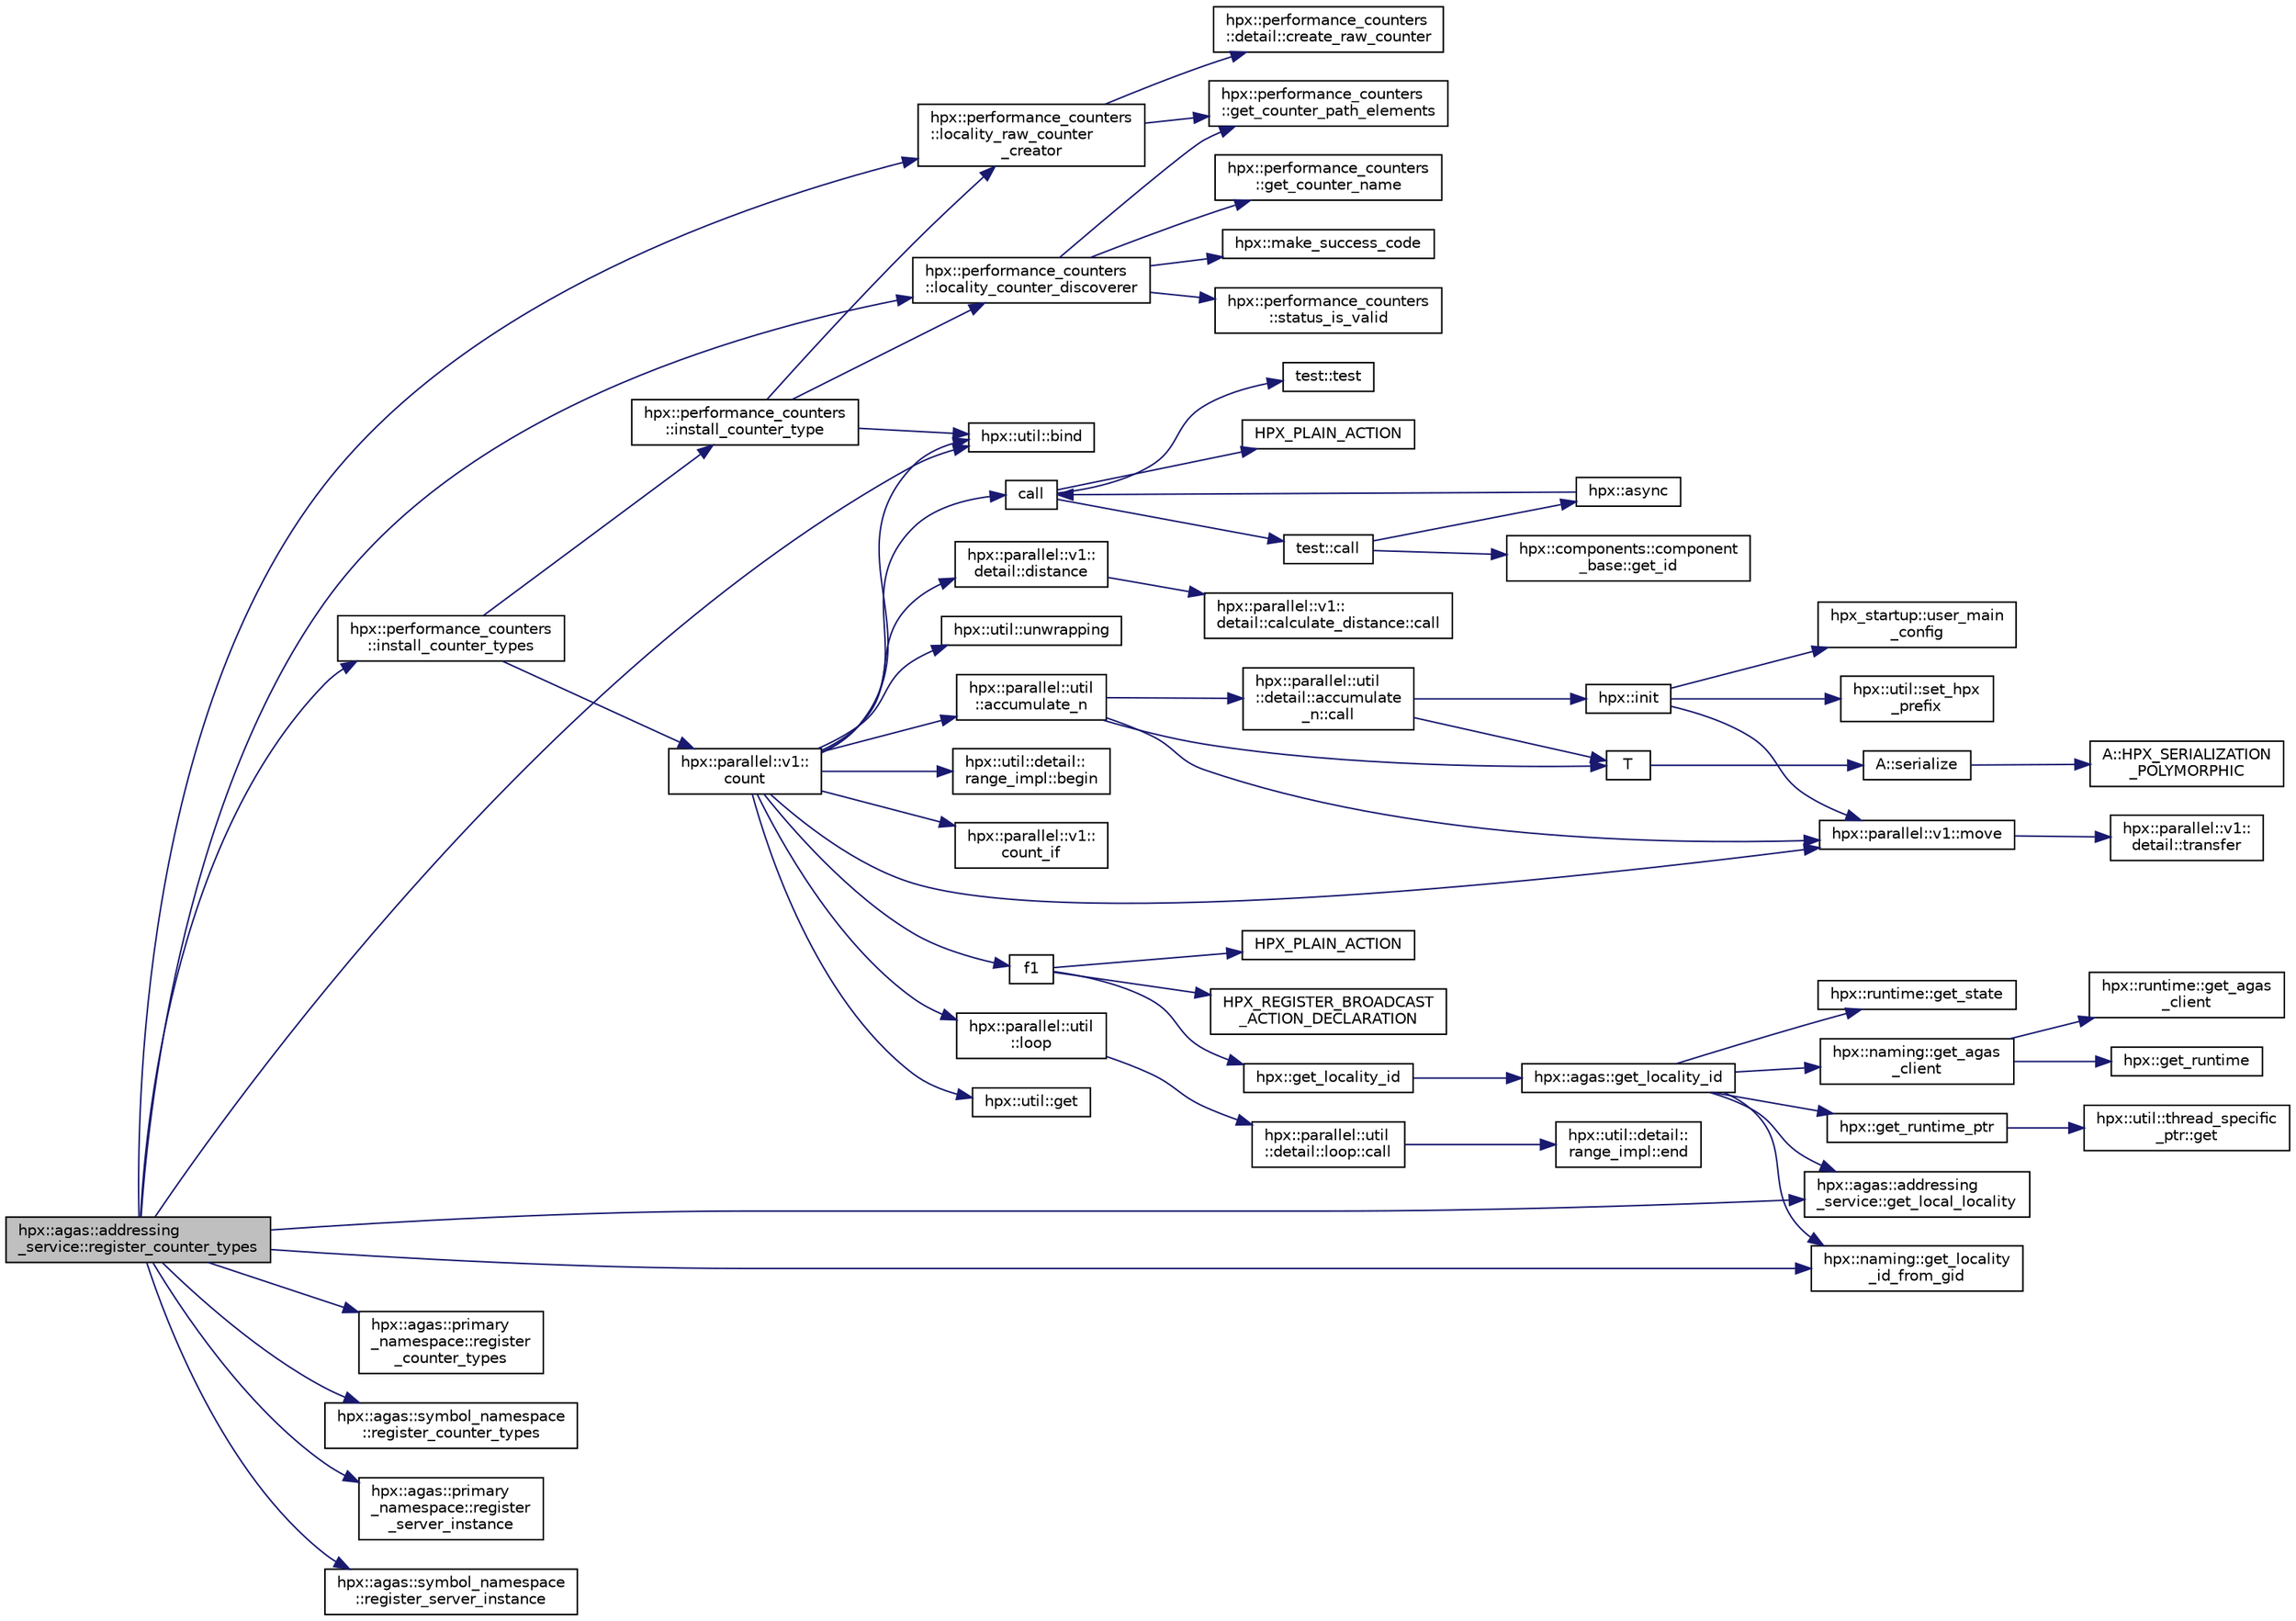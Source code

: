 digraph "hpx::agas::addressing_service::register_counter_types"
{
  edge [fontname="Helvetica",fontsize="10",labelfontname="Helvetica",labelfontsize="10"];
  node [fontname="Helvetica",fontsize="10",shape=record];
  rankdir="LR";
  Node5228 [label="hpx::agas::addressing\l_service::register_counter_types",height=0.2,width=0.4,color="black", fillcolor="grey75", style="filled", fontcolor="black"];
  Node5228 -> Node5229 [color="midnightblue",fontsize="10",style="solid",fontname="Helvetica"];
  Node5229 [label="hpx::util::bind",height=0.2,width=0.4,color="black", fillcolor="white", style="filled",URL="$df/dad/namespacehpx_1_1util.html#ad844caedf82a0173d6909d910c3e48c6"];
  Node5228 -> Node5230 [color="midnightblue",fontsize="10",style="solid",fontname="Helvetica"];
  Node5230 [label="hpx::performance_counters\l::locality_raw_counter\l_creator",height=0.2,width=0.4,color="black", fillcolor="white", style="filled",URL="$d0/d36/namespacehpx_1_1performance__counters.html#ae4c341430bcefef5080eb7b92b489700"];
  Node5230 -> Node5231 [color="midnightblue",fontsize="10",style="solid",fontname="Helvetica"];
  Node5231 [label="hpx::performance_counters\l::get_counter_path_elements",height=0.2,width=0.4,color="black", fillcolor="white", style="filled",URL="$d0/d36/namespacehpx_1_1performance__counters.html#a20efd215ad44c2a1d6bf36731b07094c",tooltip="Fill the given counter_path_elements instance from the given full name of a counter. "];
  Node5230 -> Node5232 [color="midnightblue",fontsize="10",style="solid",fontname="Helvetica"];
  Node5232 [label="hpx::performance_counters\l::detail::create_raw_counter",height=0.2,width=0.4,color="black", fillcolor="white", style="filled",URL="$d0/df8/namespacehpx_1_1performance__counters_1_1detail.html#a5e451affac03963e4ae0cb8eddb34fbd"];
  Node5228 -> Node5233 [color="midnightblue",fontsize="10",style="solid",fontname="Helvetica"];
  Node5233 [label="hpx::performance_counters\l::locality_counter_discoverer",height=0.2,width=0.4,color="black", fillcolor="white", style="filled",URL="$d0/d36/namespacehpx_1_1performance__counters.html#a1dde75a358cb6a734c22cd84eb1401ba"];
  Node5233 -> Node5231 [color="midnightblue",fontsize="10",style="solid",fontname="Helvetica"];
  Node5233 -> Node5234 [color="midnightblue",fontsize="10",style="solid",fontname="Helvetica"];
  Node5234 [label="hpx::performance_counters\l::status_is_valid",height=0.2,width=0.4,color="black", fillcolor="white", style="filled",URL="$d0/d36/namespacehpx_1_1performance__counters.html#a02f879175b5bb99013a8c79f66e57213"];
  Node5233 -> Node5235 [color="midnightblue",fontsize="10",style="solid",fontname="Helvetica"];
  Node5235 [label="hpx::performance_counters\l::get_counter_name",height=0.2,width=0.4,color="black", fillcolor="white", style="filled",URL="$d0/d36/namespacehpx_1_1performance__counters.html#af277aab5e2e75f4d32dedcb1f4cdf21d",tooltip="Create a full name of a counter from the contents of the given counter_path_elements instance..."];
  Node5233 -> Node5236 [color="midnightblue",fontsize="10",style="solid",fontname="Helvetica"];
  Node5236 [label="hpx::make_success_code",height=0.2,width=0.4,color="black", fillcolor="white", style="filled",URL="$d8/d83/namespacehpx.html#a0e8512a8f49e2a6c8185061181419d8f",tooltip="Returns error_code(hpx::success, \"success\", mode). "];
  Node5228 -> Node5237 [color="midnightblue",fontsize="10",style="solid",fontname="Helvetica"];
  Node5237 [label="hpx::performance_counters\l::install_counter_types",height=0.2,width=0.4,color="black", fillcolor="white", style="filled",URL="$d0/d36/namespacehpx_1_1performance__counters.html#ab040877c215a8e5c82c3d17e1a6fea1e"];
  Node5237 -> Node5238 [color="midnightblue",fontsize="10",style="solid",fontname="Helvetica"];
  Node5238 [label="hpx::parallel::v1::\lcount",height=0.2,width=0.4,color="black", fillcolor="white", style="filled",URL="$db/db9/namespacehpx_1_1parallel_1_1v1.html#a19d058114a2bd44801aab4176b188e23"];
  Node5238 -> Node5239 [color="midnightblue",fontsize="10",style="solid",fontname="Helvetica"];
  Node5239 [label="hpx::parallel::v1::\lcount_if",height=0.2,width=0.4,color="black", fillcolor="white", style="filled",URL="$db/db9/namespacehpx_1_1parallel_1_1v1.html#ad836ff017ec208c2d6388a9b47b05ce0"];
  Node5238 -> Node5240 [color="midnightblue",fontsize="10",style="solid",fontname="Helvetica"];
  Node5240 [label="f1",height=0.2,width=0.4,color="black", fillcolor="white", style="filled",URL="$d8/d8b/broadcast_8cpp.html#a1751fbd41f2529b84514a9dbd767959a"];
  Node5240 -> Node5241 [color="midnightblue",fontsize="10",style="solid",fontname="Helvetica"];
  Node5241 [label="hpx::get_locality_id",height=0.2,width=0.4,color="black", fillcolor="white", style="filled",URL="$d8/d83/namespacehpx.html#a158d7c54a657bb364c1704033010697b",tooltip="Return the number of the locality this function is being called from. "];
  Node5241 -> Node5242 [color="midnightblue",fontsize="10",style="solid",fontname="Helvetica"];
  Node5242 [label="hpx::agas::get_locality_id",height=0.2,width=0.4,color="black", fillcolor="white", style="filled",URL="$dc/d54/namespacehpx_1_1agas.html#a491cc2ddecdf0f1a9129900caa6a4d3e"];
  Node5242 -> Node5243 [color="midnightblue",fontsize="10",style="solid",fontname="Helvetica"];
  Node5243 [label="hpx::get_runtime_ptr",height=0.2,width=0.4,color="black", fillcolor="white", style="filled",URL="$d8/d83/namespacehpx.html#af29daf2bb3e01b4d6495a1742b6cce64"];
  Node5243 -> Node5244 [color="midnightblue",fontsize="10",style="solid",fontname="Helvetica"];
  Node5244 [label="hpx::util::thread_specific\l_ptr::get",height=0.2,width=0.4,color="black", fillcolor="white", style="filled",URL="$d4/d4c/structhpx_1_1util_1_1thread__specific__ptr.html#a3b27d8520710478aa41d1f74206bdba9"];
  Node5242 -> Node5245 [color="midnightblue",fontsize="10",style="solid",fontname="Helvetica"];
  Node5245 [label="hpx::runtime::get_state",height=0.2,width=0.4,color="black", fillcolor="white", style="filled",URL="$d0/d7b/classhpx_1_1runtime.html#ab405f80e060dac95d624520f38b0524c"];
  Node5242 -> Node5246 [color="midnightblue",fontsize="10",style="solid",fontname="Helvetica"];
  Node5246 [label="hpx::naming::get_agas\l_client",height=0.2,width=0.4,color="black", fillcolor="white", style="filled",URL="$d4/dc9/namespacehpx_1_1naming.html#a0408fffd5d34b620712a801b0ae3b032"];
  Node5246 -> Node5247 [color="midnightblue",fontsize="10",style="solid",fontname="Helvetica"];
  Node5247 [label="hpx::get_runtime",height=0.2,width=0.4,color="black", fillcolor="white", style="filled",URL="$d8/d83/namespacehpx.html#aef902cc6c7dd3b9fbadf34d1e850a070"];
  Node5246 -> Node5248 [color="midnightblue",fontsize="10",style="solid",fontname="Helvetica"];
  Node5248 [label="hpx::runtime::get_agas\l_client",height=0.2,width=0.4,color="black", fillcolor="white", style="filled",URL="$d0/d7b/classhpx_1_1runtime.html#aeb5dddd30d6b9861669af8ad44d1a96a"];
  Node5242 -> Node5249 [color="midnightblue",fontsize="10",style="solid",fontname="Helvetica"];
  Node5249 [label="hpx::agas::addressing\l_service::get_local_locality",height=0.2,width=0.4,color="black", fillcolor="white", style="filled",URL="$db/d58/structhpx_1_1agas_1_1addressing__service.html#ab52c19a37c2a7a006c6c15f90ad0539c"];
  Node5242 -> Node5250 [color="midnightblue",fontsize="10",style="solid",fontname="Helvetica"];
  Node5250 [label="hpx::naming::get_locality\l_id_from_gid",height=0.2,width=0.4,color="black", fillcolor="white", style="filled",URL="$d4/dc9/namespacehpx_1_1naming.html#a7fd43037784560bd04fda9b49e33529f"];
  Node5240 -> Node5251 [color="midnightblue",fontsize="10",style="solid",fontname="Helvetica"];
  Node5251 [label="HPX_PLAIN_ACTION",height=0.2,width=0.4,color="black", fillcolor="white", style="filled",URL="$d8/d8b/broadcast_8cpp.html#a19685a0394ce6a99351f7a679f6eeefc"];
  Node5240 -> Node5252 [color="midnightblue",fontsize="10",style="solid",fontname="Helvetica"];
  Node5252 [label="HPX_REGISTER_BROADCAST\l_ACTION_DECLARATION",height=0.2,width=0.4,color="black", fillcolor="white", style="filled",URL="$d7/d38/addressing__service_8cpp.html#a573d764d9cb34eec46a4bdffcf07875f"];
  Node5238 -> Node5253 [color="midnightblue",fontsize="10",style="solid",fontname="Helvetica"];
  Node5253 [label="hpx::parallel::util\l::loop",height=0.2,width=0.4,color="black", fillcolor="white", style="filled",URL="$df/dc6/namespacehpx_1_1parallel_1_1util.html#a3f434e00f42929aac85debb8c5782213"];
  Node5253 -> Node5254 [color="midnightblue",fontsize="10",style="solid",fontname="Helvetica"];
  Node5254 [label="hpx::parallel::util\l::detail::loop::call",height=0.2,width=0.4,color="black", fillcolor="white", style="filled",URL="$da/d06/structhpx_1_1parallel_1_1util_1_1detail_1_1loop.html#a5c5e8dbda782f09cdb7bc2509e3bf09e"];
  Node5254 -> Node5255 [color="midnightblue",fontsize="10",style="solid",fontname="Helvetica"];
  Node5255 [label="hpx::util::detail::\lrange_impl::end",height=0.2,width=0.4,color="black", fillcolor="white", style="filled",URL="$d4/d4a/namespacehpx_1_1util_1_1detail_1_1range__impl.html#afb2ea48b0902f52ee4d8b764807b4316"];
  Node5238 -> Node5229 [color="midnightblue",fontsize="10",style="solid",fontname="Helvetica"];
  Node5238 -> Node5256 [color="midnightblue",fontsize="10",style="solid",fontname="Helvetica"];
  Node5256 [label="hpx::parallel::v1::move",height=0.2,width=0.4,color="black", fillcolor="white", style="filled",URL="$db/db9/namespacehpx_1_1parallel_1_1v1.html#aa7c4ede081ce786c9d1eb1adff495cfc"];
  Node5256 -> Node5257 [color="midnightblue",fontsize="10",style="solid",fontname="Helvetica"];
  Node5257 [label="hpx::parallel::v1::\ldetail::transfer",height=0.2,width=0.4,color="black", fillcolor="white", style="filled",URL="$d2/ddd/namespacehpx_1_1parallel_1_1v1_1_1detail.html#ab1b56a05e1885ca7cc7ffa1804dd2f3c"];
  Node5238 -> Node5258 [color="midnightblue",fontsize="10",style="solid",fontname="Helvetica"];
  Node5258 [label="hpx::util::get",height=0.2,width=0.4,color="black", fillcolor="white", style="filled",URL="$df/dad/namespacehpx_1_1util.html#a5cbd3c41f03f4d4acaedaa4777e3cc02"];
  Node5238 -> Node5259 [color="midnightblue",fontsize="10",style="solid",fontname="Helvetica"];
  Node5259 [label="call",height=0.2,width=0.4,color="black", fillcolor="white", style="filled",URL="$d2/d67/promise__1620_8cpp.html#a58357f0b82bc761e1d0b9091ed563a70"];
  Node5259 -> Node5260 [color="midnightblue",fontsize="10",style="solid",fontname="Helvetica"];
  Node5260 [label="test::test",height=0.2,width=0.4,color="black", fillcolor="white", style="filled",URL="$d8/d89/structtest.html#ab42d5ece712d716b04cb3f686f297a26"];
  Node5259 -> Node5261 [color="midnightblue",fontsize="10",style="solid",fontname="Helvetica"];
  Node5261 [label="HPX_PLAIN_ACTION",height=0.2,width=0.4,color="black", fillcolor="white", style="filled",URL="$d2/d67/promise__1620_8cpp.html#ab96aab827a4b1fcaf66cfe0ba83fef23"];
  Node5259 -> Node5262 [color="midnightblue",fontsize="10",style="solid",fontname="Helvetica"];
  Node5262 [label="test::call",height=0.2,width=0.4,color="black", fillcolor="white", style="filled",URL="$d8/d89/structtest.html#aeb29e7ed6518b9426ccf1344c52620ae"];
  Node5262 -> Node5263 [color="midnightblue",fontsize="10",style="solid",fontname="Helvetica"];
  Node5263 [label="hpx::async",height=0.2,width=0.4,color="black", fillcolor="white", style="filled",URL="$d8/d83/namespacehpx.html#acb7d8e37b73b823956ce144f9a57eaa4"];
  Node5263 -> Node5259 [color="midnightblue",fontsize="10",style="solid",fontname="Helvetica"];
  Node5262 -> Node5264 [color="midnightblue",fontsize="10",style="solid",fontname="Helvetica"];
  Node5264 [label="hpx::components::component\l_base::get_id",height=0.2,width=0.4,color="black", fillcolor="white", style="filled",URL="$d2/de6/classhpx_1_1components_1_1component__base.html#a4c8fd93514039bdf01c48d66d82b19cd"];
  Node5238 -> Node5265 [color="midnightblue",fontsize="10",style="solid",fontname="Helvetica"];
  Node5265 [label="hpx::parallel::v1::\ldetail::distance",height=0.2,width=0.4,color="black", fillcolor="white", style="filled",URL="$d2/ddd/namespacehpx_1_1parallel_1_1v1_1_1detail.html#a6bea3c6a5f470cad11f27ee6bab4a33f"];
  Node5265 -> Node5266 [color="midnightblue",fontsize="10",style="solid",fontname="Helvetica"];
  Node5266 [label="hpx::parallel::v1::\ldetail::calculate_distance::call",height=0.2,width=0.4,color="black", fillcolor="white", style="filled",URL="$db/dfa/structhpx_1_1parallel_1_1v1_1_1detail_1_1calculate__distance.html#a950a6627830a7d019ac0e734b0a447bf"];
  Node5238 -> Node5267 [color="midnightblue",fontsize="10",style="solid",fontname="Helvetica"];
  Node5267 [label="hpx::util::unwrapping",height=0.2,width=0.4,color="black", fillcolor="white", style="filled",URL="$df/dad/namespacehpx_1_1util.html#a7529d9ac687684c33403cdd1f9cef8e4"];
  Node5238 -> Node5268 [color="midnightblue",fontsize="10",style="solid",fontname="Helvetica"];
  Node5268 [label="hpx::parallel::util\l::accumulate_n",height=0.2,width=0.4,color="black", fillcolor="white", style="filled",URL="$df/dc6/namespacehpx_1_1parallel_1_1util.html#af19f9a2722f97c2247ea5d0dbb5e2d25"];
  Node5268 -> Node5269 [color="midnightblue",fontsize="10",style="solid",fontname="Helvetica"];
  Node5269 [label="hpx::parallel::util\l::detail::accumulate\l_n::call",height=0.2,width=0.4,color="black", fillcolor="white", style="filled",URL="$d8/d3b/structhpx_1_1parallel_1_1util_1_1detail_1_1accumulate__n.html#a765aceb8ab313fc92f7c4aaf70ccca8f"];
  Node5269 -> Node5270 [color="midnightblue",fontsize="10",style="solid",fontname="Helvetica"];
  Node5270 [label="hpx::init",height=0.2,width=0.4,color="black", fillcolor="white", style="filled",URL="$d8/d83/namespacehpx.html#a3c694ea960b47c56b33351ba16e3d76b",tooltip="Main entry point for launching the HPX runtime system. "];
  Node5270 -> Node5271 [color="midnightblue",fontsize="10",style="solid",fontname="Helvetica"];
  Node5271 [label="hpx::util::set_hpx\l_prefix",height=0.2,width=0.4,color="black", fillcolor="white", style="filled",URL="$df/dad/namespacehpx_1_1util.html#ae40a23c1ba0a48d9304dcf717a95793e"];
  Node5270 -> Node5272 [color="midnightblue",fontsize="10",style="solid",fontname="Helvetica"];
  Node5272 [label="hpx_startup::user_main\l_config",height=0.2,width=0.4,color="black", fillcolor="white", style="filled",URL="$d3/dd2/namespacehpx__startup.html#aaac571d88bd3912a4225a23eb3261637"];
  Node5270 -> Node5256 [color="midnightblue",fontsize="10",style="solid",fontname="Helvetica"];
  Node5269 -> Node5273 [color="midnightblue",fontsize="10",style="solid",fontname="Helvetica"];
  Node5273 [label="T",height=0.2,width=0.4,color="black", fillcolor="white", style="filled",URL="$db/d33/polymorphic__semiintrusive__template_8cpp.html#ad187658f9cb91c1312b39ae7e896f1ea"];
  Node5273 -> Node5274 [color="midnightblue",fontsize="10",style="solid",fontname="Helvetica"];
  Node5274 [label="A::serialize",height=0.2,width=0.4,color="black", fillcolor="white", style="filled",URL="$d7/da0/struct_a.html#a5f5c287cf471e274ed9dda0da1592212"];
  Node5274 -> Node5275 [color="midnightblue",fontsize="10",style="solid",fontname="Helvetica"];
  Node5275 [label="A::HPX_SERIALIZATION\l_POLYMORPHIC",height=0.2,width=0.4,color="black", fillcolor="white", style="filled",URL="$d7/da0/struct_a.html#ada978cc156cebbafddb1f3aa4c01918c"];
  Node5268 -> Node5256 [color="midnightblue",fontsize="10",style="solid",fontname="Helvetica"];
  Node5268 -> Node5273 [color="midnightblue",fontsize="10",style="solid",fontname="Helvetica"];
  Node5238 -> Node5276 [color="midnightblue",fontsize="10",style="solid",fontname="Helvetica"];
  Node5276 [label="hpx::util::detail::\lrange_impl::begin",height=0.2,width=0.4,color="black", fillcolor="white", style="filled",URL="$d4/d4a/namespacehpx_1_1util_1_1detail_1_1range__impl.html#a31e165df2b865cdd961f35ce938db41a"];
  Node5237 -> Node5277 [color="midnightblue",fontsize="10",style="solid",fontname="Helvetica"];
  Node5277 [label="hpx::performance_counters\l::install_counter_type",height=0.2,width=0.4,color="black", fillcolor="white", style="filled",URL="$d0/d36/namespacehpx_1_1performance__counters.html#a4145b8ec6c6b285ea708fd1ac981431f",tooltip="Install a new generic performance counter type in a way, which will uninstall it automatically during..."];
  Node5277 -> Node5229 [color="midnightblue",fontsize="10",style="solid",fontname="Helvetica"];
  Node5277 -> Node5230 [color="midnightblue",fontsize="10",style="solid",fontname="Helvetica"];
  Node5277 -> Node5233 [color="midnightblue",fontsize="10",style="solid",fontname="Helvetica"];
  Node5228 -> Node5278 [color="midnightblue",fontsize="10",style="solid",fontname="Helvetica"];
  Node5278 [label="hpx::agas::primary\l_namespace::register\l_counter_types",height=0.2,width=0.4,color="black", fillcolor="white", style="filled",URL="$d1/d43/structhpx_1_1agas_1_1primary__namespace.html#a05876fc8f792db91decfba31cf08235d"];
  Node5228 -> Node5279 [color="midnightblue",fontsize="10",style="solid",fontname="Helvetica"];
  Node5279 [label="hpx::agas::symbol_namespace\l::register_counter_types",height=0.2,width=0.4,color="black", fillcolor="white", style="filled",URL="$dd/d5e/structhpx_1_1agas_1_1symbol__namespace.html#ab9025ddc064dedca184f72aebe553671"];
  Node5228 -> Node5250 [color="midnightblue",fontsize="10",style="solid",fontname="Helvetica"];
  Node5228 -> Node5249 [color="midnightblue",fontsize="10",style="solid",fontname="Helvetica"];
  Node5228 -> Node5280 [color="midnightblue",fontsize="10",style="solid",fontname="Helvetica"];
  Node5280 [label="hpx::agas::primary\l_namespace::register\l_server_instance",height=0.2,width=0.4,color="black", fillcolor="white", style="filled",URL="$d1/d43/structhpx_1_1agas_1_1primary__namespace.html#a461a9a208b4d3b82da3772d8492fb783"];
  Node5228 -> Node5281 [color="midnightblue",fontsize="10",style="solid",fontname="Helvetica"];
  Node5281 [label="hpx::agas::symbol_namespace\l::register_server_instance",height=0.2,width=0.4,color="black", fillcolor="white", style="filled",URL="$dd/d5e/structhpx_1_1agas_1_1symbol__namespace.html#aa9c16ebf16cf948b7e1ac0675ee814e5"];
}
